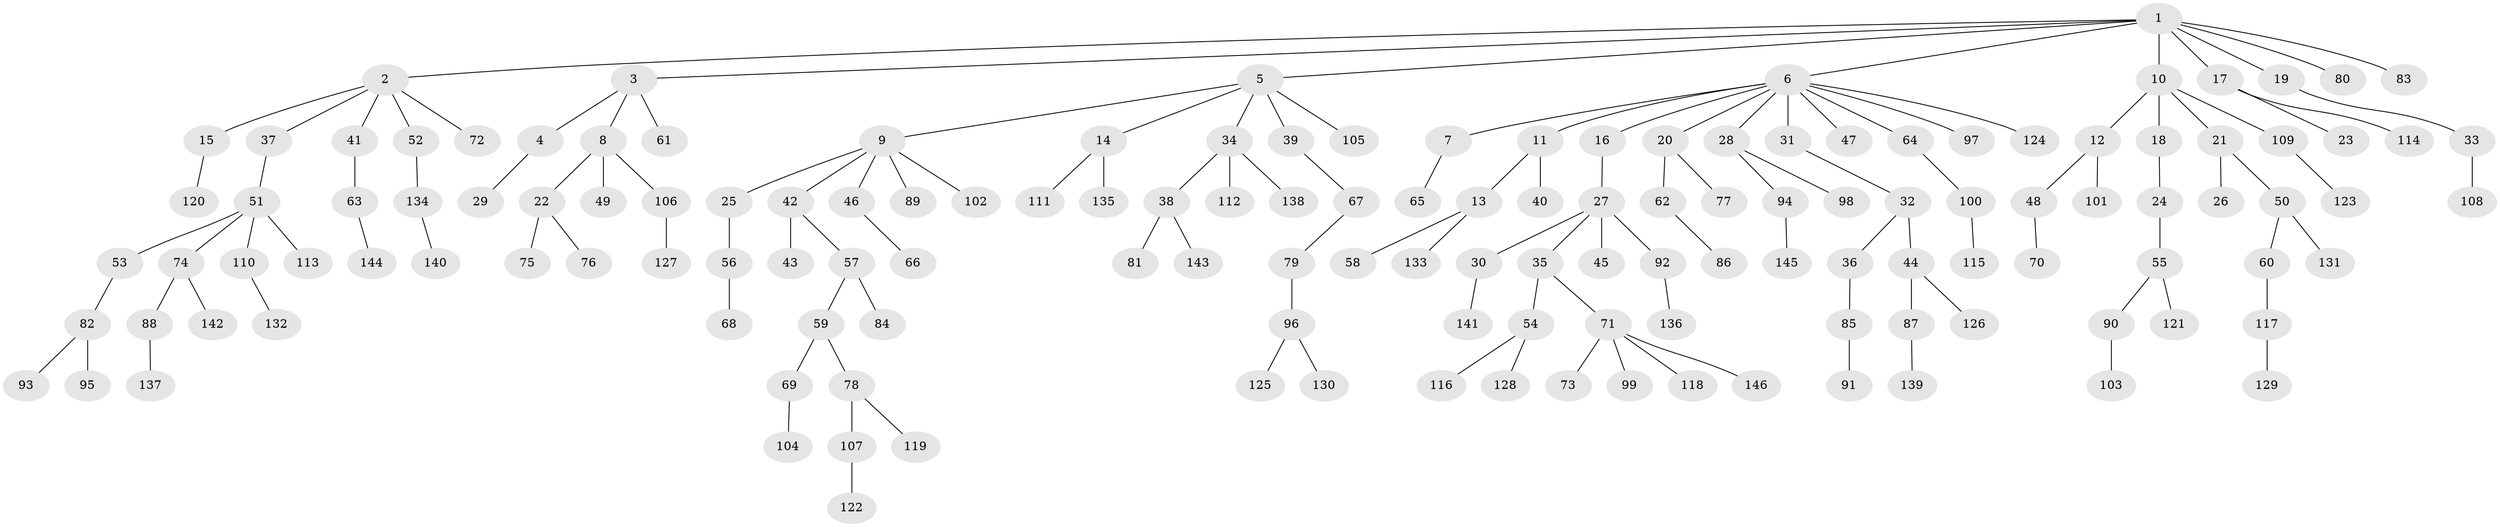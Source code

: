 // Generated by graph-tools (version 1.1) at 2025/53/03/09/25 04:53:00]
// undirected, 146 vertices, 145 edges
graph export_dot {
graph [start="1"]
  node [color=gray90,style=filled];
  1;
  2;
  3;
  4;
  5;
  6;
  7;
  8;
  9;
  10;
  11;
  12;
  13;
  14;
  15;
  16;
  17;
  18;
  19;
  20;
  21;
  22;
  23;
  24;
  25;
  26;
  27;
  28;
  29;
  30;
  31;
  32;
  33;
  34;
  35;
  36;
  37;
  38;
  39;
  40;
  41;
  42;
  43;
  44;
  45;
  46;
  47;
  48;
  49;
  50;
  51;
  52;
  53;
  54;
  55;
  56;
  57;
  58;
  59;
  60;
  61;
  62;
  63;
  64;
  65;
  66;
  67;
  68;
  69;
  70;
  71;
  72;
  73;
  74;
  75;
  76;
  77;
  78;
  79;
  80;
  81;
  82;
  83;
  84;
  85;
  86;
  87;
  88;
  89;
  90;
  91;
  92;
  93;
  94;
  95;
  96;
  97;
  98;
  99;
  100;
  101;
  102;
  103;
  104;
  105;
  106;
  107;
  108;
  109;
  110;
  111;
  112;
  113;
  114;
  115;
  116;
  117;
  118;
  119;
  120;
  121;
  122;
  123;
  124;
  125;
  126;
  127;
  128;
  129;
  130;
  131;
  132;
  133;
  134;
  135;
  136;
  137;
  138;
  139;
  140;
  141;
  142;
  143;
  144;
  145;
  146;
  1 -- 2;
  1 -- 3;
  1 -- 5;
  1 -- 6;
  1 -- 10;
  1 -- 17;
  1 -- 19;
  1 -- 80;
  1 -- 83;
  2 -- 15;
  2 -- 37;
  2 -- 41;
  2 -- 52;
  2 -- 72;
  3 -- 4;
  3 -- 8;
  3 -- 61;
  4 -- 29;
  5 -- 9;
  5 -- 14;
  5 -- 34;
  5 -- 39;
  5 -- 105;
  6 -- 7;
  6 -- 11;
  6 -- 16;
  6 -- 20;
  6 -- 28;
  6 -- 31;
  6 -- 47;
  6 -- 64;
  6 -- 97;
  6 -- 124;
  7 -- 65;
  8 -- 22;
  8 -- 49;
  8 -- 106;
  9 -- 25;
  9 -- 42;
  9 -- 46;
  9 -- 89;
  9 -- 102;
  10 -- 12;
  10 -- 18;
  10 -- 21;
  10 -- 109;
  11 -- 13;
  11 -- 40;
  12 -- 48;
  12 -- 101;
  13 -- 58;
  13 -- 133;
  14 -- 111;
  14 -- 135;
  15 -- 120;
  16 -- 27;
  17 -- 23;
  17 -- 114;
  18 -- 24;
  19 -- 33;
  20 -- 62;
  20 -- 77;
  21 -- 26;
  21 -- 50;
  22 -- 75;
  22 -- 76;
  24 -- 55;
  25 -- 56;
  27 -- 30;
  27 -- 35;
  27 -- 45;
  27 -- 92;
  28 -- 94;
  28 -- 98;
  30 -- 141;
  31 -- 32;
  32 -- 36;
  32 -- 44;
  33 -- 108;
  34 -- 38;
  34 -- 112;
  34 -- 138;
  35 -- 54;
  35 -- 71;
  36 -- 85;
  37 -- 51;
  38 -- 81;
  38 -- 143;
  39 -- 67;
  41 -- 63;
  42 -- 43;
  42 -- 57;
  44 -- 87;
  44 -- 126;
  46 -- 66;
  48 -- 70;
  50 -- 60;
  50 -- 131;
  51 -- 53;
  51 -- 74;
  51 -- 110;
  51 -- 113;
  52 -- 134;
  53 -- 82;
  54 -- 116;
  54 -- 128;
  55 -- 90;
  55 -- 121;
  56 -- 68;
  57 -- 59;
  57 -- 84;
  59 -- 69;
  59 -- 78;
  60 -- 117;
  62 -- 86;
  63 -- 144;
  64 -- 100;
  67 -- 79;
  69 -- 104;
  71 -- 73;
  71 -- 99;
  71 -- 118;
  71 -- 146;
  74 -- 88;
  74 -- 142;
  78 -- 107;
  78 -- 119;
  79 -- 96;
  82 -- 93;
  82 -- 95;
  85 -- 91;
  87 -- 139;
  88 -- 137;
  90 -- 103;
  92 -- 136;
  94 -- 145;
  96 -- 125;
  96 -- 130;
  100 -- 115;
  106 -- 127;
  107 -- 122;
  109 -- 123;
  110 -- 132;
  117 -- 129;
  134 -- 140;
}
